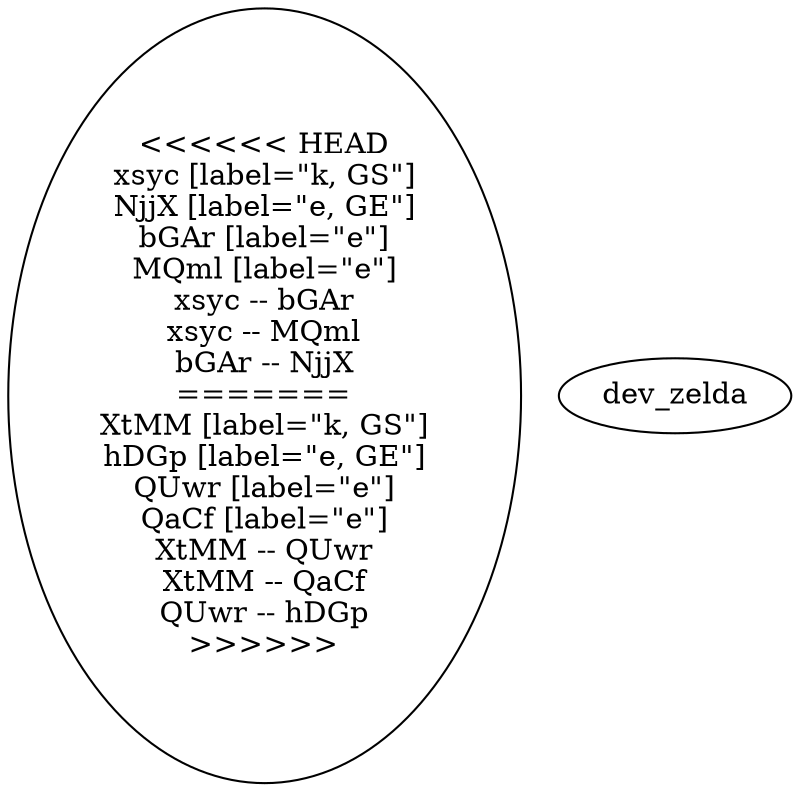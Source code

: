 graph {
<<<<<<< HEAD
xsyc [label="k, GS"]
NjjX [label="e, GE"]
bGAr [label="e"]
MQml [label="e"]
xsyc -- bGAr
xsyc -- MQml
bGAr -- NjjX
=======
XtMM [label="k, GS"]
hDGp [label="e, GE"]
QUwr [label="e"]
QaCf [label="e"]
XtMM -- QUwr
XtMM -- QaCf
QUwr -- hDGp
>>>>>>> dev_zelda
}